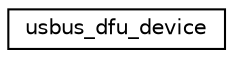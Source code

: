 digraph "Graphical Class Hierarchy"
{
 // LATEX_PDF_SIZE
  edge [fontname="Helvetica",fontsize="10",labelfontname="Helvetica",labelfontsize="10"];
  node [fontname="Helvetica",fontsize="10",shape=record];
  rankdir="LR";
  Node0 [label="usbus_dfu_device",height=0.2,width=0.4,color="black", fillcolor="white", style="filled",URL="$structusbus__dfu__device.html",tooltip="USBUS DFU device interface context."];
}
